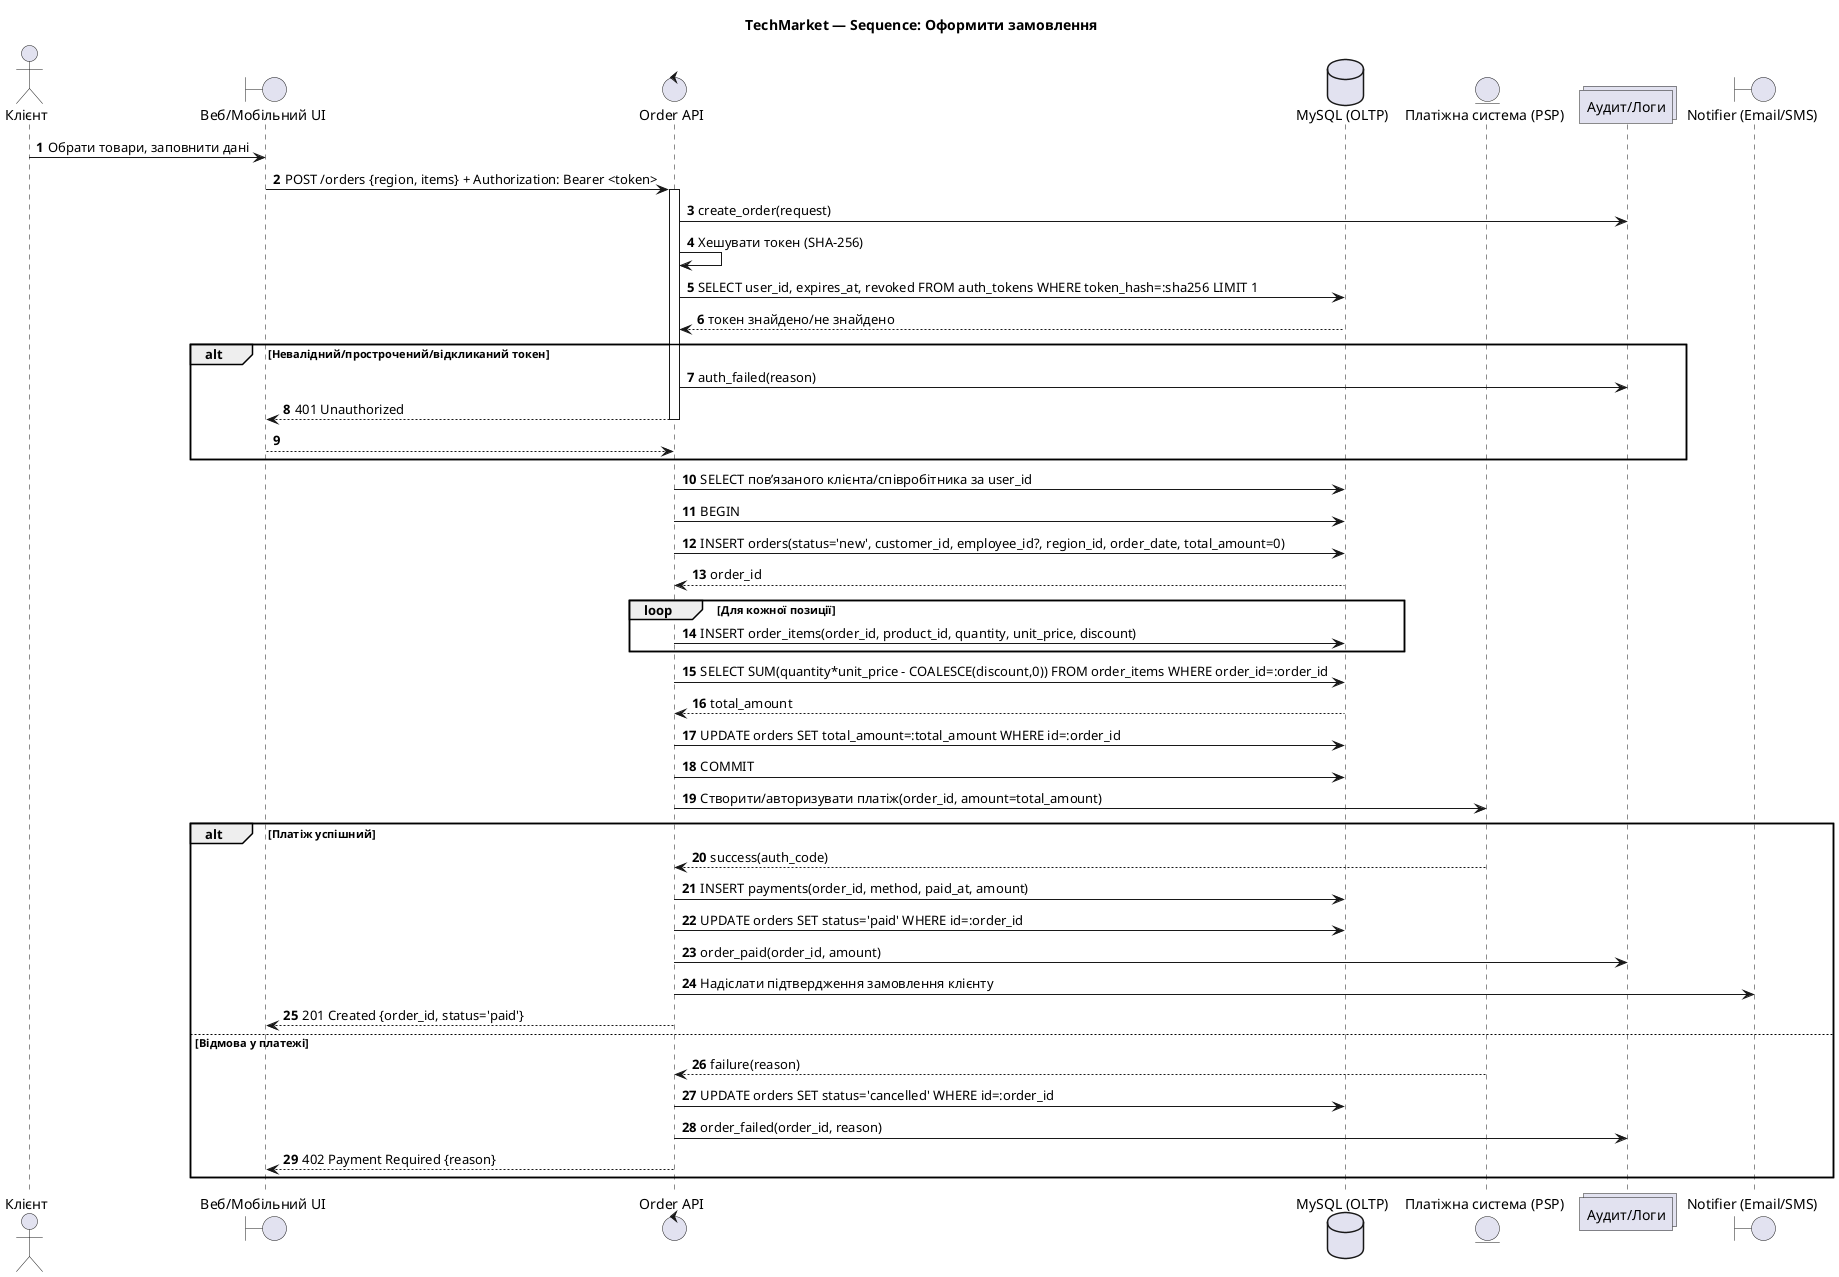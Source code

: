 @startuml TechMarket_Sequence_OLTP_Order
title TechMarket — Sequence: Оформити замовлення
autonumber

actor "Клієнт" as Customer
boundary "Веб/Мобільний UI" as UI
control "Order API" as API
database "MySQL (OLTP)" as DB
entity "Платіжна система (PSP)" as PSP
collections "Аудит/Логи" as LOG
boundary "Notifier (Email/SMS)" as Notif

Customer -> UI: Обрати товари, заповнити дані
UI -> API: POST /orders {region, items} + Authorization: Bearer <token>
activate API

API -> LOG: create_order(request)
API -> API: Хешувати токен (SHA-256)
API -> DB: SELECT user_id, expires_at, revoked FROM auth_tokens WHERE token_hash=:sha256 LIMIT 1
DB --> API: токен знайдено/не знайдено

alt Невалідний/прострочений/відкликаний токен
  API -> LOG: auth_failed(reason)
  API --> UI: 401 Unauthorized
  deactivate API
  return
end

API -> DB: SELECT повʼязаного клієнта/співробітника за user_id
API -> DB: BEGIN
API -> DB: INSERT orders(status='new', customer_id, employee_id?, region_id, order_date, total_amount=0)
DB --> API: order_id

loop Для кожної позиції
  API -> DB: INSERT order_items(order_id, product_id, quantity, unit_price, discount)
end

API -> DB: SELECT SUM(quantity*unit_price - COALESCE(discount,0)) FROM order_items WHERE order_id=:order_id
DB --> API: total_amount
API -> DB: UPDATE orders SET total_amount=:total_amount WHERE id=:order_id
API -> DB: COMMIT

API -> PSP: Створити/авторизувати платіж(order_id, amount=total_amount)

alt Платіж успішний
  PSP --> API: success(auth_code)
  API -> DB: INSERT payments(order_id, method, paid_at, amount)
  API -> DB: UPDATE orders SET status='paid' WHERE id=:order_id
  API -> LOG: order_paid(order_id, amount)
  API -> Notif: Надіслати підтвердження замовлення клієнту
  API --> UI: 201 Created {order_id, status='paid'}
else Відмова у платежі
  PSP --> API: failure(reason)
  API -> DB: UPDATE orders SET status='cancelled' WHERE id=:order_id
  API -> LOG: order_failed(order_id, reason)
  API --> UI: 402 Payment Required {reason}
end

deactivate API

@enduml
